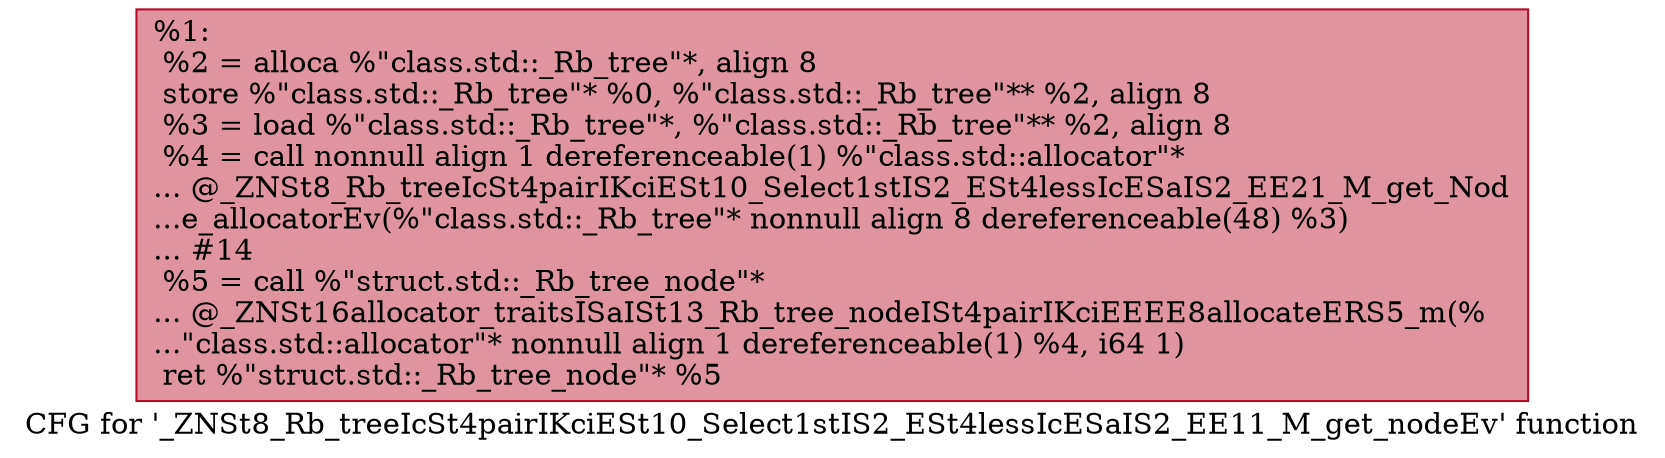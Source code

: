 digraph "CFG for '_ZNSt8_Rb_treeIcSt4pairIKciESt10_Select1stIS2_ESt4lessIcESaIS2_EE11_M_get_nodeEv' function" {
	label="CFG for '_ZNSt8_Rb_treeIcSt4pairIKciESt10_Select1stIS2_ESt4lessIcESaIS2_EE11_M_get_nodeEv' function";

	Node0x557bfd520760 [shape=record,color="#b70d28ff", style=filled, fillcolor="#b70d2870",label="{%1:\l  %2 = alloca %\"class.std::_Rb_tree\"*, align 8\l  store %\"class.std::_Rb_tree\"* %0, %\"class.std::_Rb_tree\"** %2, align 8\l  %3 = load %\"class.std::_Rb_tree\"*, %\"class.std::_Rb_tree\"** %2, align 8\l  %4 = call nonnull align 1 dereferenceable(1) %\"class.std::allocator\"*\l... @_ZNSt8_Rb_treeIcSt4pairIKciESt10_Select1stIS2_ESt4lessIcESaIS2_EE21_M_get_Nod\l...e_allocatorEv(%\"class.std::_Rb_tree\"* nonnull align 8 dereferenceable(48) %3)\l... #14\l  %5 = call %\"struct.std::_Rb_tree_node\"*\l... @_ZNSt16allocator_traitsISaISt13_Rb_tree_nodeISt4pairIKciEEEE8allocateERS5_m(%\l...\"class.std::allocator\"* nonnull align 1 dereferenceable(1) %4, i64 1)\l  ret %\"struct.std::_Rb_tree_node\"* %5\l}"];
}
